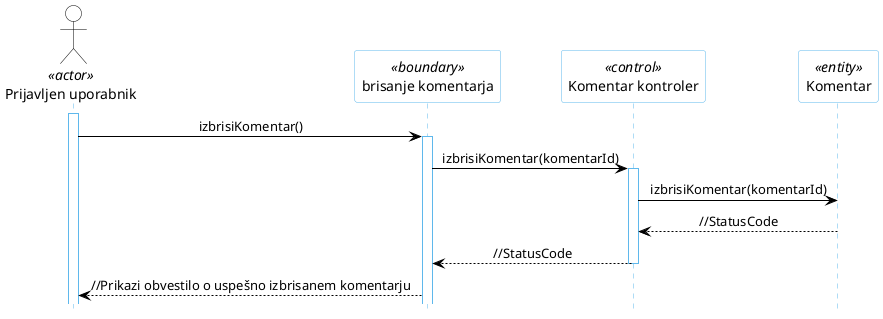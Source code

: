 @startuml
hide footbox

skinparam backgroundcolor transparent
skinparam defaultTextAlignment center
skinparam actorBorderColor black
skinparam actorBackgroundColor white
skinparam arrowColor black  
skinparam sequenceLifeLineBorderColor #5FB8EC
skinparam sequenceParticipantBorderColor #5FB8EC
skinparam sequenceParticipantBackgroundColor white

actor "Prijavljen uporabnik" as U1 <<actor>>

participant "brisanje komentarja" as R5 <<boundary>>
participant "Komentar kontroler" as R2 <<control>>
participant "Komentar" as R4 <<entity>>


activate U1
U1 -> R5: izbrisiKomentar()
activate R5
R5 -> R2: izbrisiKomentar(komentarId)
activate R2
R2 -> R4: izbrisiKomentar(komentarId)
R4 --> R2: //StatusCode
R2 --> R5: //StatusCode
deactivate R2
R5 --> U1: //Prikazi obvestilo o uspešno izbrisanem komentarju
@enduml
